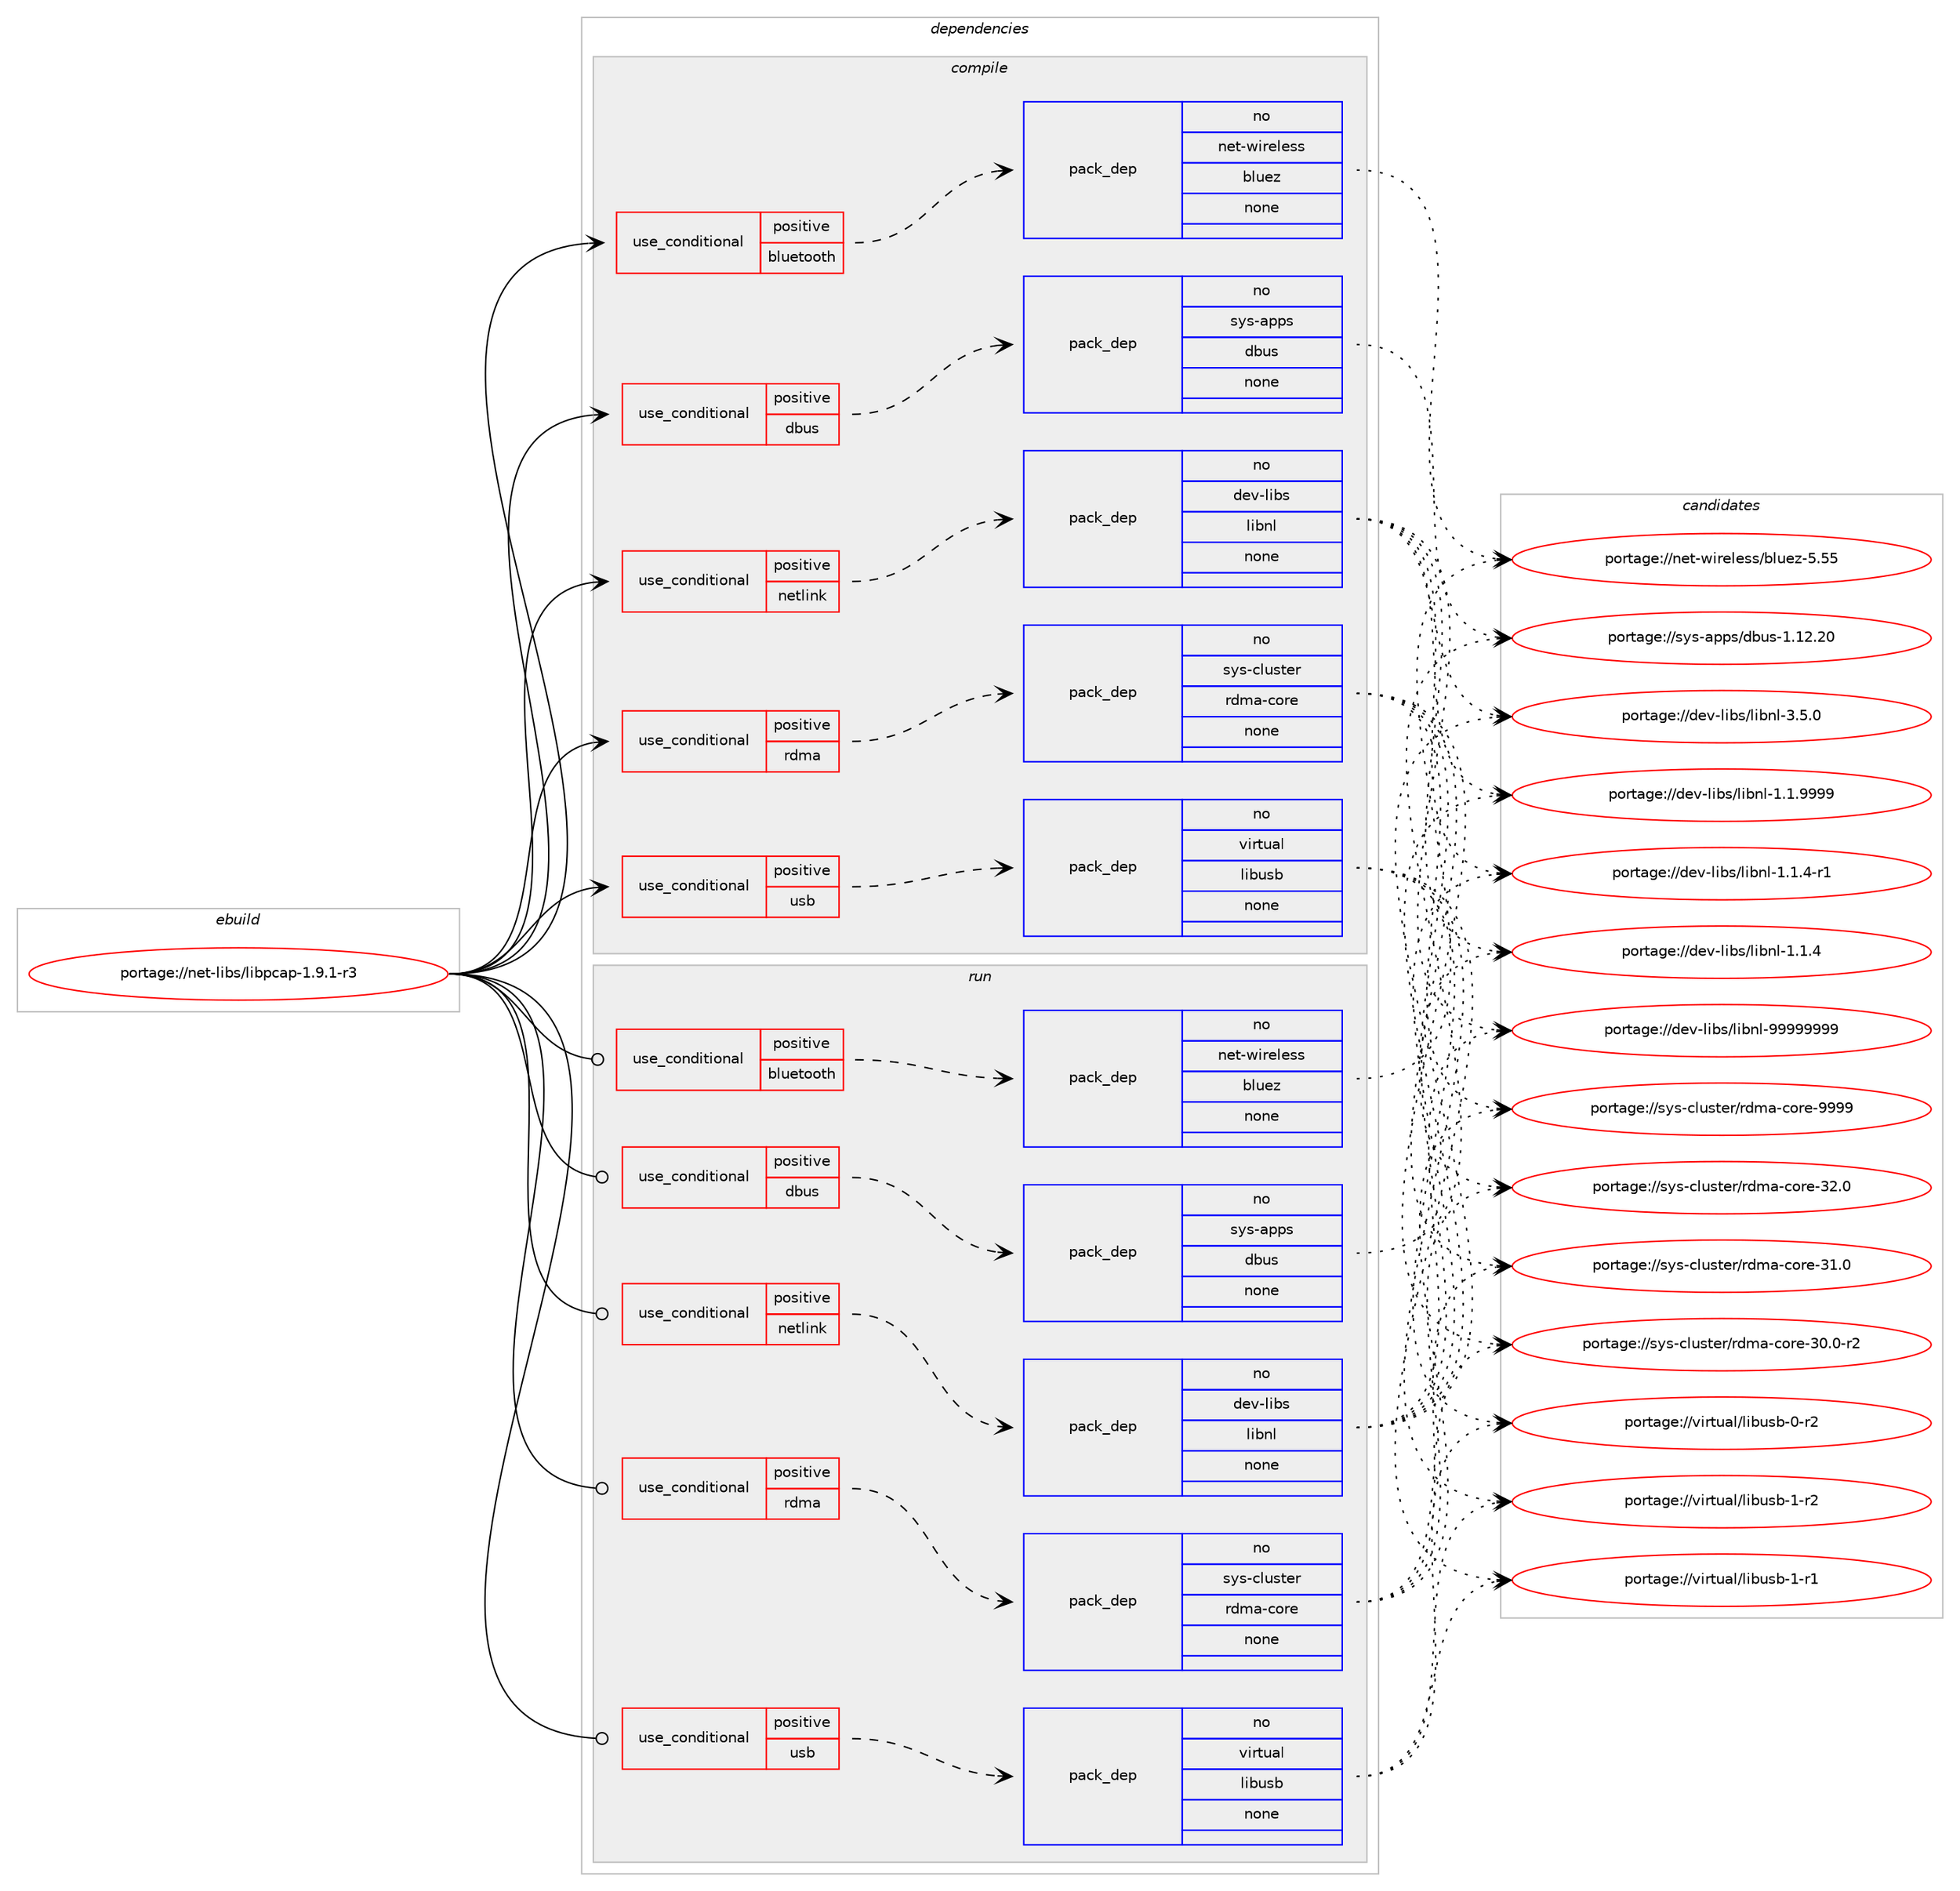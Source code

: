 digraph prolog {

# *************
# Graph options
# *************

newrank=true;
concentrate=true;
compound=true;
graph [rankdir=LR,fontname=Helvetica,fontsize=10,ranksep=1.5];#, ranksep=2.5, nodesep=0.2];
edge  [arrowhead=vee];
node  [fontname=Helvetica,fontsize=10];

# **********
# The ebuild
# **********

subgraph cluster_leftcol {
color=gray;
rank=same;
label=<<i>ebuild</i>>;
id [label="portage://net-libs/libpcap-1.9.1-r3", color=red, width=4, href="../net-libs/libpcap-1.9.1-r3.svg"];
}

# ****************
# The dependencies
# ****************

subgraph cluster_midcol {
color=gray;
label=<<i>dependencies</i>>;
subgraph cluster_compile {
fillcolor="#eeeeee";
style=filled;
label=<<i>compile</i>>;
subgraph cond2807 {
dependency9919 [label=<<TABLE BORDER="0" CELLBORDER="1" CELLSPACING="0" CELLPADDING="4"><TR><TD ROWSPAN="3" CELLPADDING="10">use_conditional</TD></TR><TR><TD>positive</TD></TR><TR><TD>bluetooth</TD></TR></TABLE>>, shape=none, color=red];
subgraph pack7007 {
dependency9920 [label=<<TABLE BORDER="0" CELLBORDER="1" CELLSPACING="0" CELLPADDING="4" WIDTH="220"><TR><TD ROWSPAN="6" CELLPADDING="30">pack_dep</TD></TR><TR><TD WIDTH="110">no</TD></TR><TR><TD>net-wireless</TD></TR><TR><TD>bluez</TD></TR><TR><TD>none</TD></TR><TR><TD></TD></TR></TABLE>>, shape=none, color=blue];
}
dependency9919:e -> dependency9920:w [weight=20,style="dashed",arrowhead="vee"];
}
id:e -> dependency9919:w [weight=20,style="solid",arrowhead="vee"];
subgraph cond2808 {
dependency9921 [label=<<TABLE BORDER="0" CELLBORDER="1" CELLSPACING="0" CELLPADDING="4"><TR><TD ROWSPAN="3" CELLPADDING="10">use_conditional</TD></TR><TR><TD>positive</TD></TR><TR><TD>dbus</TD></TR></TABLE>>, shape=none, color=red];
subgraph pack7008 {
dependency9922 [label=<<TABLE BORDER="0" CELLBORDER="1" CELLSPACING="0" CELLPADDING="4" WIDTH="220"><TR><TD ROWSPAN="6" CELLPADDING="30">pack_dep</TD></TR><TR><TD WIDTH="110">no</TD></TR><TR><TD>sys-apps</TD></TR><TR><TD>dbus</TD></TR><TR><TD>none</TD></TR><TR><TD></TD></TR></TABLE>>, shape=none, color=blue];
}
dependency9921:e -> dependency9922:w [weight=20,style="dashed",arrowhead="vee"];
}
id:e -> dependency9921:w [weight=20,style="solid",arrowhead="vee"];
subgraph cond2809 {
dependency9923 [label=<<TABLE BORDER="0" CELLBORDER="1" CELLSPACING="0" CELLPADDING="4"><TR><TD ROWSPAN="3" CELLPADDING="10">use_conditional</TD></TR><TR><TD>positive</TD></TR><TR><TD>netlink</TD></TR></TABLE>>, shape=none, color=red];
subgraph pack7009 {
dependency9924 [label=<<TABLE BORDER="0" CELLBORDER="1" CELLSPACING="0" CELLPADDING="4" WIDTH="220"><TR><TD ROWSPAN="6" CELLPADDING="30">pack_dep</TD></TR><TR><TD WIDTH="110">no</TD></TR><TR><TD>dev-libs</TD></TR><TR><TD>libnl</TD></TR><TR><TD>none</TD></TR><TR><TD></TD></TR></TABLE>>, shape=none, color=blue];
}
dependency9923:e -> dependency9924:w [weight=20,style="dashed",arrowhead="vee"];
}
id:e -> dependency9923:w [weight=20,style="solid",arrowhead="vee"];
subgraph cond2810 {
dependency9925 [label=<<TABLE BORDER="0" CELLBORDER="1" CELLSPACING="0" CELLPADDING="4"><TR><TD ROWSPAN="3" CELLPADDING="10">use_conditional</TD></TR><TR><TD>positive</TD></TR><TR><TD>rdma</TD></TR></TABLE>>, shape=none, color=red];
subgraph pack7010 {
dependency9926 [label=<<TABLE BORDER="0" CELLBORDER="1" CELLSPACING="0" CELLPADDING="4" WIDTH="220"><TR><TD ROWSPAN="6" CELLPADDING="30">pack_dep</TD></TR><TR><TD WIDTH="110">no</TD></TR><TR><TD>sys-cluster</TD></TR><TR><TD>rdma-core</TD></TR><TR><TD>none</TD></TR><TR><TD></TD></TR></TABLE>>, shape=none, color=blue];
}
dependency9925:e -> dependency9926:w [weight=20,style="dashed",arrowhead="vee"];
}
id:e -> dependency9925:w [weight=20,style="solid",arrowhead="vee"];
subgraph cond2811 {
dependency9927 [label=<<TABLE BORDER="0" CELLBORDER="1" CELLSPACING="0" CELLPADDING="4"><TR><TD ROWSPAN="3" CELLPADDING="10">use_conditional</TD></TR><TR><TD>positive</TD></TR><TR><TD>usb</TD></TR></TABLE>>, shape=none, color=red];
subgraph pack7011 {
dependency9928 [label=<<TABLE BORDER="0" CELLBORDER="1" CELLSPACING="0" CELLPADDING="4" WIDTH="220"><TR><TD ROWSPAN="6" CELLPADDING="30">pack_dep</TD></TR><TR><TD WIDTH="110">no</TD></TR><TR><TD>virtual</TD></TR><TR><TD>libusb</TD></TR><TR><TD>none</TD></TR><TR><TD></TD></TR></TABLE>>, shape=none, color=blue];
}
dependency9927:e -> dependency9928:w [weight=20,style="dashed",arrowhead="vee"];
}
id:e -> dependency9927:w [weight=20,style="solid",arrowhead="vee"];
}
subgraph cluster_compileandrun {
fillcolor="#eeeeee";
style=filled;
label=<<i>compile and run</i>>;
}
subgraph cluster_run {
fillcolor="#eeeeee";
style=filled;
label=<<i>run</i>>;
subgraph cond2812 {
dependency9929 [label=<<TABLE BORDER="0" CELLBORDER="1" CELLSPACING="0" CELLPADDING="4"><TR><TD ROWSPAN="3" CELLPADDING="10">use_conditional</TD></TR><TR><TD>positive</TD></TR><TR><TD>bluetooth</TD></TR></TABLE>>, shape=none, color=red];
subgraph pack7012 {
dependency9930 [label=<<TABLE BORDER="0" CELLBORDER="1" CELLSPACING="0" CELLPADDING="4" WIDTH="220"><TR><TD ROWSPAN="6" CELLPADDING="30">pack_dep</TD></TR><TR><TD WIDTH="110">no</TD></TR><TR><TD>net-wireless</TD></TR><TR><TD>bluez</TD></TR><TR><TD>none</TD></TR><TR><TD></TD></TR></TABLE>>, shape=none, color=blue];
}
dependency9929:e -> dependency9930:w [weight=20,style="dashed",arrowhead="vee"];
}
id:e -> dependency9929:w [weight=20,style="solid",arrowhead="odot"];
subgraph cond2813 {
dependency9931 [label=<<TABLE BORDER="0" CELLBORDER="1" CELLSPACING="0" CELLPADDING="4"><TR><TD ROWSPAN="3" CELLPADDING="10">use_conditional</TD></TR><TR><TD>positive</TD></TR><TR><TD>dbus</TD></TR></TABLE>>, shape=none, color=red];
subgraph pack7013 {
dependency9932 [label=<<TABLE BORDER="0" CELLBORDER="1" CELLSPACING="0" CELLPADDING="4" WIDTH="220"><TR><TD ROWSPAN="6" CELLPADDING="30">pack_dep</TD></TR><TR><TD WIDTH="110">no</TD></TR><TR><TD>sys-apps</TD></TR><TR><TD>dbus</TD></TR><TR><TD>none</TD></TR><TR><TD></TD></TR></TABLE>>, shape=none, color=blue];
}
dependency9931:e -> dependency9932:w [weight=20,style="dashed",arrowhead="vee"];
}
id:e -> dependency9931:w [weight=20,style="solid",arrowhead="odot"];
subgraph cond2814 {
dependency9933 [label=<<TABLE BORDER="0" CELLBORDER="1" CELLSPACING="0" CELLPADDING="4"><TR><TD ROWSPAN="3" CELLPADDING="10">use_conditional</TD></TR><TR><TD>positive</TD></TR><TR><TD>netlink</TD></TR></TABLE>>, shape=none, color=red];
subgraph pack7014 {
dependency9934 [label=<<TABLE BORDER="0" CELLBORDER="1" CELLSPACING="0" CELLPADDING="4" WIDTH="220"><TR><TD ROWSPAN="6" CELLPADDING="30">pack_dep</TD></TR><TR><TD WIDTH="110">no</TD></TR><TR><TD>dev-libs</TD></TR><TR><TD>libnl</TD></TR><TR><TD>none</TD></TR><TR><TD></TD></TR></TABLE>>, shape=none, color=blue];
}
dependency9933:e -> dependency9934:w [weight=20,style="dashed",arrowhead="vee"];
}
id:e -> dependency9933:w [weight=20,style="solid",arrowhead="odot"];
subgraph cond2815 {
dependency9935 [label=<<TABLE BORDER="0" CELLBORDER="1" CELLSPACING="0" CELLPADDING="4"><TR><TD ROWSPAN="3" CELLPADDING="10">use_conditional</TD></TR><TR><TD>positive</TD></TR><TR><TD>rdma</TD></TR></TABLE>>, shape=none, color=red];
subgraph pack7015 {
dependency9936 [label=<<TABLE BORDER="0" CELLBORDER="1" CELLSPACING="0" CELLPADDING="4" WIDTH="220"><TR><TD ROWSPAN="6" CELLPADDING="30">pack_dep</TD></TR><TR><TD WIDTH="110">no</TD></TR><TR><TD>sys-cluster</TD></TR><TR><TD>rdma-core</TD></TR><TR><TD>none</TD></TR><TR><TD></TD></TR></TABLE>>, shape=none, color=blue];
}
dependency9935:e -> dependency9936:w [weight=20,style="dashed",arrowhead="vee"];
}
id:e -> dependency9935:w [weight=20,style="solid",arrowhead="odot"];
subgraph cond2816 {
dependency9937 [label=<<TABLE BORDER="0" CELLBORDER="1" CELLSPACING="0" CELLPADDING="4"><TR><TD ROWSPAN="3" CELLPADDING="10">use_conditional</TD></TR><TR><TD>positive</TD></TR><TR><TD>usb</TD></TR></TABLE>>, shape=none, color=red];
subgraph pack7016 {
dependency9938 [label=<<TABLE BORDER="0" CELLBORDER="1" CELLSPACING="0" CELLPADDING="4" WIDTH="220"><TR><TD ROWSPAN="6" CELLPADDING="30">pack_dep</TD></TR><TR><TD WIDTH="110">no</TD></TR><TR><TD>virtual</TD></TR><TR><TD>libusb</TD></TR><TR><TD>none</TD></TR><TR><TD></TD></TR></TABLE>>, shape=none, color=blue];
}
dependency9937:e -> dependency9938:w [weight=20,style="dashed",arrowhead="vee"];
}
id:e -> dependency9937:w [weight=20,style="solid",arrowhead="odot"];
}
}

# **************
# The candidates
# **************

subgraph cluster_choices {
rank=same;
color=gray;
label=<<i>candidates</i>>;

subgraph choice7007 {
color=black;
nodesep=1;
choice1101011164511910511410110810111511547981081171011224553465353 [label="portage://net-wireless/bluez-5.55", color=red, width=4,href="../net-wireless/bluez-5.55.svg"];
dependency9920:e -> choice1101011164511910511410110810111511547981081171011224553465353:w [style=dotted,weight="100"];
}
subgraph choice7008 {
color=black;
nodesep=1;
choice115121115459711211211547100981171154549464950465048 [label="portage://sys-apps/dbus-1.12.20", color=red, width=4,href="../sys-apps/dbus-1.12.20.svg"];
dependency9922:e -> choice115121115459711211211547100981171154549464950465048:w [style=dotted,weight="100"];
}
subgraph choice7009 {
color=black;
nodesep=1;
choice10010111845108105981154710810598110108455757575757575757 [label="portage://dev-libs/libnl-99999999", color=red, width=4,href="../dev-libs/libnl-99999999.svg"];
choice10010111845108105981154710810598110108455146534648 [label="portage://dev-libs/libnl-3.5.0", color=red, width=4,href="../dev-libs/libnl-3.5.0.svg"];
choice10010111845108105981154710810598110108454946494657575757 [label="portage://dev-libs/libnl-1.1.9999", color=red, width=4,href="../dev-libs/libnl-1.1.9999.svg"];
choice100101118451081059811547108105981101084549464946524511449 [label="portage://dev-libs/libnl-1.1.4-r1", color=red, width=4,href="../dev-libs/libnl-1.1.4-r1.svg"];
choice10010111845108105981154710810598110108454946494652 [label="portage://dev-libs/libnl-1.1.4", color=red, width=4,href="../dev-libs/libnl-1.1.4.svg"];
dependency9924:e -> choice10010111845108105981154710810598110108455757575757575757:w [style=dotted,weight="100"];
dependency9924:e -> choice10010111845108105981154710810598110108455146534648:w [style=dotted,weight="100"];
dependency9924:e -> choice10010111845108105981154710810598110108454946494657575757:w [style=dotted,weight="100"];
dependency9924:e -> choice100101118451081059811547108105981101084549464946524511449:w [style=dotted,weight="100"];
dependency9924:e -> choice10010111845108105981154710810598110108454946494652:w [style=dotted,weight="100"];
}
subgraph choice7010 {
color=black;
nodesep=1;
choice1151211154599108117115116101114471141001099745991111141014557575757 [label="portage://sys-cluster/rdma-core-9999", color=red, width=4,href="../sys-cluster/rdma-core-9999.svg"];
choice1151211154599108117115116101114471141001099745991111141014551504648 [label="portage://sys-cluster/rdma-core-32.0", color=red, width=4,href="../sys-cluster/rdma-core-32.0.svg"];
choice1151211154599108117115116101114471141001099745991111141014551494648 [label="portage://sys-cluster/rdma-core-31.0", color=red, width=4,href="../sys-cluster/rdma-core-31.0.svg"];
choice11512111545991081171151161011144711410010997459911111410145514846484511450 [label="portage://sys-cluster/rdma-core-30.0-r2", color=red, width=4,href="../sys-cluster/rdma-core-30.0-r2.svg"];
dependency9926:e -> choice1151211154599108117115116101114471141001099745991111141014557575757:w [style=dotted,weight="100"];
dependency9926:e -> choice1151211154599108117115116101114471141001099745991111141014551504648:w [style=dotted,weight="100"];
dependency9926:e -> choice1151211154599108117115116101114471141001099745991111141014551494648:w [style=dotted,weight="100"];
dependency9926:e -> choice11512111545991081171151161011144711410010997459911111410145514846484511450:w [style=dotted,weight="100"];
}
subgraph choice7011 {
color=black;
nodesep=1;
choice1181051141161179710847108105981171159845494511450 [label="portage://virtual/libusb-1-r2", color=red, width=4,href="../virtual/libusb-1-r2.svg"];
choice1181051141161179710847108105981171159845494511449 [label="portage://virtual/libusb-1-r1", color=red, width=4,href="../virtual/libusb-1-r1.svg"];
choice1181051141161179710847108105981171159845484511450 [label="portage://virtual/libusb-0-r2", color=red, width=4,href="../virtual/libusb-0-r2.svg"];
dependency9928:e -> choice1181051141161179710847108105981171159845494511450:w [style=dotted,weight="100"];
dependency9928:e -> choice1181051141161179710847108105981171159845494511449:w [style=dotted,weight="100"];
dependency9928:e -> choice1181051141161179710847108105981171159845484511450:w [style=dotted,weight="100"];
}
subgraph choice7012 {
color=black;
nodesep=1;
choice1101011164511910511410110810111511547981081171011224553465353 [label="portage://net-wireless/bluez-5.55", color=red, width=4,href="../net-wireless/bluez-5.55.svg"];
dependency9930:e -> choice1101011164511910511410110810111511547981081171011224553465353:w [style=dotted,weight="100"];
}
subgraph choice7013 {
color=black;
nodesep=1;
choice115121115459711211211547100981171154549464950465048 [label="portage://sys-apps/dbus-1.12.20", color=red, width=4,href="../sys-apps/dbus-1.12.20.svg"];
dependency9932:e -> choice115121115459711211211547100981171154549464950465048:w [style=dotted,weight="100"];
}
subgraph choice7014 {
color=black;
nodesep=1;
choice10010111845108105981154710810598110108455757575757575757 [label="portage://dev-libs/libnl-99999999", color=red, width=4,href="../dev-libs/libnl-99999999.svg"];
choice10010111845108105981154710810598110108455146534648 [label="portage://dev-libs/libnl-3.5.0", color=red, width=4,href="../dev-libs/libnl-3.5.0.svg"];
choice10010111845108105981154710810598110108454946494657575757 [label="portage://dev-libs/libnl-1.1.9999", color=red, width=4,href="../dev-libs/libnl-1.1.9999.svg"];
choice100101118451081059811547108105981101084549464946524511449 [label="portage://dev-libs/libnl-1.1.4-r1", color=red, width=4,href="../dev-libs/libnl-1.1.4-r1.svg"];
choice10010111845108105981154710810598110108454946494652 [label="portage://dev-libs/libnl-1.1.4", color=red, width=4,href="../dev-libs/libnl-1.1.4.svg"];
dependency9934:e -> choice10010111845108105981154710810598110108455757575757575757:w [style=dotted,weight="100"];
dependency9934:e -> choice10010111845108105981154710810598110108455146534648:w [style=dotted,weight="100"];
dependency9934:e -> choice10010111845108105981154710810598110108454946494657575757:w [style=dotted,weight="100"];
dependency9934:e -> choice100101118451081059811547108105981101084549464946524511449:w [style=dotted,weight="100"];
dependency9934:e -> choice10010111845108105981154710810598110108454946494652:w [style=dotted,weight="100"];
}
subgraph choice7015 {
color=black;
nodesep=1;
choice1151211154599108117115116101114471141001099745991111141014557575757 [label="portage://sys-cluster/rdma-core-9999", color=red, width=4,href="../sys-cluster/rdma-core-9999.svg"];
choice1151211154599108117115116101114471141001099745991111141014551504648 [label="portage://sys-cluster/rdma-core-32.0", color=red, width=4,href="../sys-cluster/rdma-core-32.0.svg"];
choice1151211154599108117115116101114471141001099745991111141014551494648 [label="portage://sys-cluster/rdma-core-31.0", color=red, width=4,href="../sys-cluster/rdma-core-31.0.svg"];
choice11512111545991081171151161011144711410010997459911111410145514846484511450 [label="portage://sys-cluster/rdma-core-30.0-r2", color=red, width=4,href="../sys-cluster/rdma-core-30.0-r2.svg"];
dependency9936:e -> choice1151211154599108117115116101114471141001099745991111141014557575757:w [style=dotted,weight="100"];
dependency9936:e -> choice1151211154599108117115116101114471141001099745991111141014551504648:w [style=dotted,weight="100"];
dependency9936:e -> choice1151211154599108117115116101114471141001099745991111141014551494648:w [style=dotted,weight="100"];
dependency9936:e -> choice11512111545991081171151161011144711410010997459911111410145514846484511450:w [style=dotted,weight="100"];
}
subgraph choice7016 {
color=black;
nodesep=1;
choice1181051141161179710847108105981171159845494511450 [label="portage://virtual/libusb-1-r2", color=red, width=4,href="../virtual/libusb-1-r2.svg"];
choice1181051141161179710847108105981171159845494511449 [label="portage://virtual/libusb-1-r1", color=red, width=4,href="../virtual/libusb-1-r1.svg"];
choice1181051141161179710847108105981171159845484511450 [label="portage://virtual/libusb-0-r2", color=red, width=4,href="../virtual/libusb-0-r2.svg"];
dependency9938:e -> choice1181051141161179710847108105981171159845494511450:w [style=dotted,weight="100"];
dependency9938:e -> choice1181051141161179710847108105981171159845494511449:w [style=dotted,weight="100"];
dependency9938:e -> choice1181051141161179710847108105981171159845484511450:w [style=dotted,weight="100"];
}
}

}
